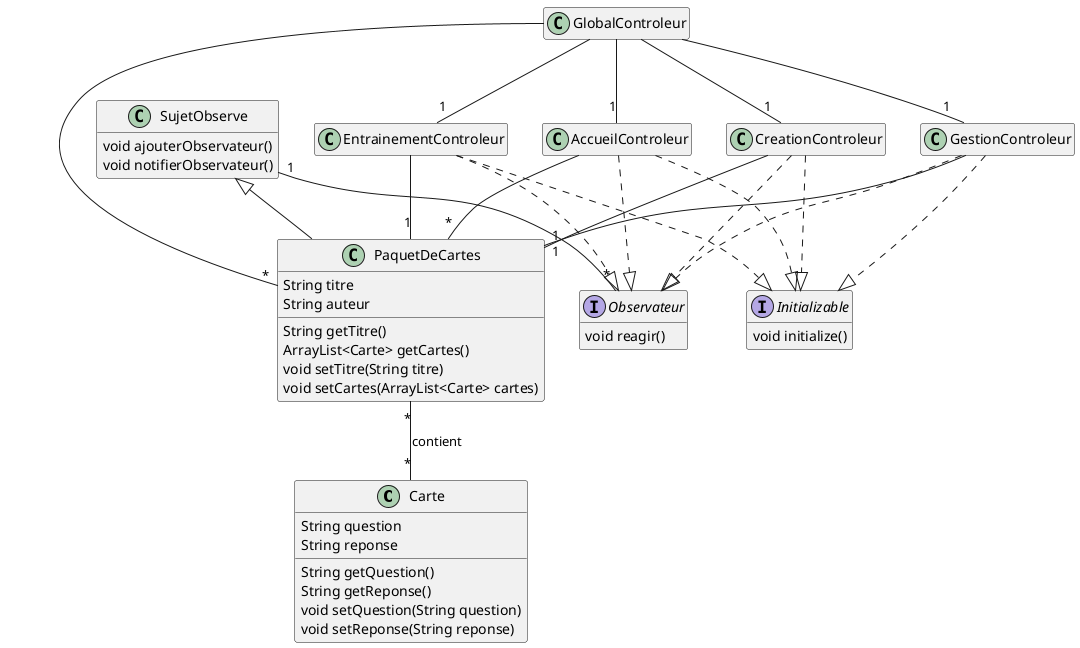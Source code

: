 @startuml diag
hide empty members

class Carte {
    {field} String question
    {field} String reponse
    {method} String getQuestion()
    {method} String getReponse()
    {method} void setQuestion(String question)
    {method} void setReponse(String reponse)
}

class PaquetDeCartes {
    {field} String titre
    {field} String auteur
    {method} String getTitre()
    {method} ArrayList<Carte> getCartes()
    {method} void setTitre(String titre)
    {method} void setCartes(ArrayList<Carte> cartes)
}



interface Observateur{
    {method} void reagir()
}

class SujetObserve{
    {method} void ajouterObservateur()
    {method} void notifierObservateur()
}

class AccueilControleur{

}

class CreationControleur{

}
class EntrainementControleur{

}

class GestionControleur{

}
class GlobalControleur{

}

interface Initializable{
    {method} void initialize()
}

PaquetDeCartes "*" -- "*" Carte : contient
AccueilControleur --"*" PaquetDeCartes
CreationControleur --"1" PaquetDeCartes
EntrainementControleur --"1" PaquetDeCartes
GestionControleur --"1" PaquetDeCartes
SujetObserve <|-- PaquetDeCartes
SujetObserve "1"--"*" Observateur
AccueilControleur ..|> Observateur
AccueilControleur ..|> Initializable
CreationControleur ..|> Observateur
CreationControleur ..|> Initializable
EntrainementControleur ..|> Observateur
EntrainementControleur ..|> Initializable
GestionControleur ..|> Observateur
GestionControleur ..|> Initializable
GlobalControleur --"1" GestionControleur
GlobalControleur --"1" EntrainementControleur
GlobalControleur --"1" CreationControleur
GlobalControleur --"1" AccueilControleur
GlobalControleur --"*" PaquetDeCartes
@enduml


